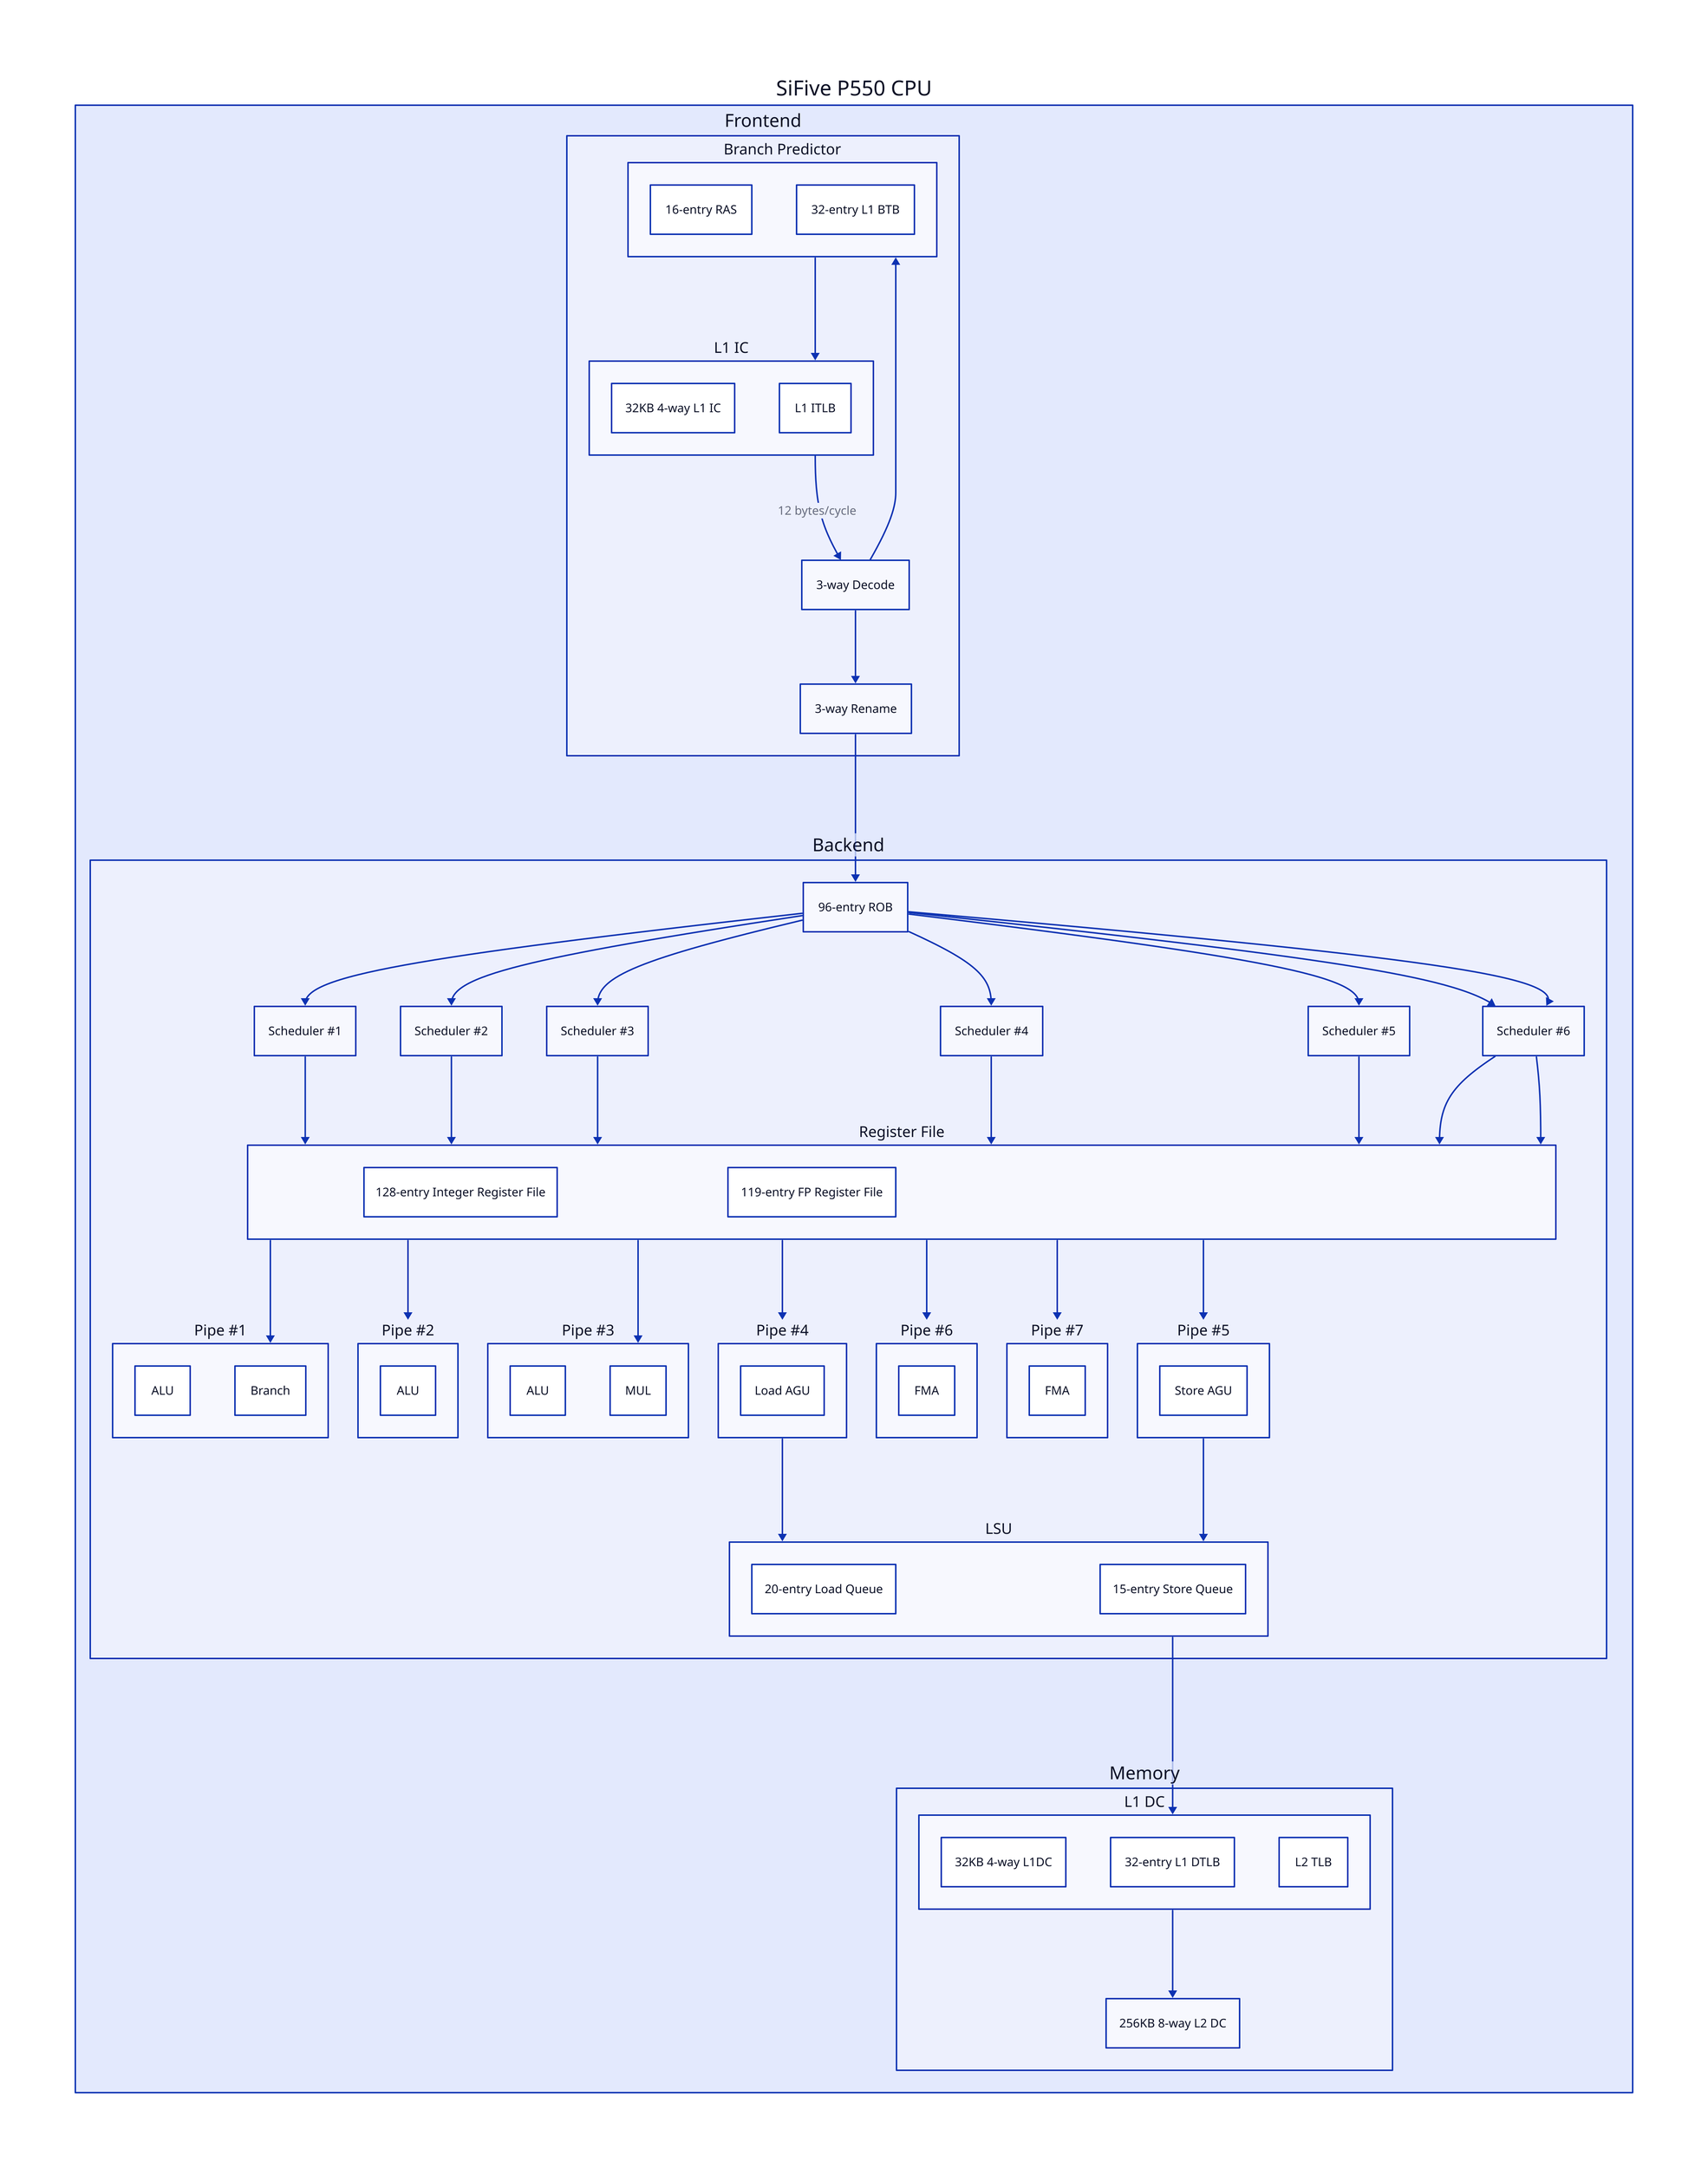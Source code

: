 cpu : SiFive P550 CPU {
  frontend: Frontend {
    bp: Branch Predictor {
      # Source: Chips and Cheese
      ras: 16-entry RAS

      # Source: Chips and Cheese
      l1btb: 32-entry L1 BTB
    }

    l1ic: L1 IC {
      # Source: Chips and Cheese
      l1ic: 32KB 4-way L1 IC

      # Source: Chips and Cheese
      l1itlb: L1 ITLB
    }

    bp -> l1ic

    # Source: Chips and Cheese
    decode: 3-way Decode
    l1ic -> decode: 12 bytes/cycle
    decode -> bp

    # Source: Chips and Cheese
    rename: 3-way Rename
    decode -> rename
  }

  backend: Backend {
    # Source: Chips and Cheese
    rob: 96-entry ROB

    rf: Register File {
      # Source: Chips and Cheese
      irf: 128-entry Integer Register File

      # Source: Chips and Cheese
      frf: 119-entry FP Register File
    }

    # Source: Chips and Cheese
    sched1: Scheduler \#1

    # Source: Chips and Cheese
    pipe1: Pipe \#1 {
      ALU
      Branch
    }
    rob -> sched1 -> rf -> pipe1

    # Source: Chips and Cheese
    sched2: Scheduler \#2

    # Source: Chips and Cheese
    pipe2: Pipe \#2 {
      ALU
    }
    rob -> sched2 -> rf -> pipe2

    # Source: Chips and Cheese
    sched3: Scheduler \#3

    # Source: Chips and Cheese
    pipe3: Pipe \#3 {
      ALU
      MUL
    }
    rob -> sched3 -> rf -> pipe3

    # Source: Chips and Cheese
    sched4: Scheduler \#4

    # Source: Chips and Cheese
    pipe4: Pipe \#4 {
      Load AGU
    }
    rob -> sched4 -> rf -> pipe4

    # Source: Chips and Cheese
    sched5: Scheduler \#5

    # Source: Chips and Cheese
    pipe5: Pipe \#5 {
      Store AGU
    }
    rob -> sched5 -> rf -> pipe5

    # Source: Chips and Cheese
    sched6: Scheduler \#6

    # Source: Chips and Cheese
    pipe6: Pipe \#6 {
      FMA
    }
    rob -> sched6 -> rf -> pipe6

    # Source: Chips and Cheese
    pipe7: Pipe \#7 {
      FMA
    }
    rob -> sched6 -> rf -> pipe7

    lsu: LSU {
      # Source: Chips and Cheese
      20-entry Load Queue
      15-entry Store Queue
    }

    pipe4 -> lsu
    pipe5 -> lsu
  }
  frontend.rename -> backend.rob

  mem: Memory {
    l1: L1 DC {
      # Source: Chips and Cheese
      l1dc: 32KB 4-way L1DC
      l1dtlb: 32-entry L1 DTLB
      l2tlb: L2 TLB
    }

    # Source: Chips and Cheese
    l2: 256KB 8-way L2 DC
    l1 -> l2
  }
  backend.lsu -> mem.l1

  info: |md
    Drawn by Jiajie Chen @jiegec

    Based on data from Chips and Cheese
  |
}